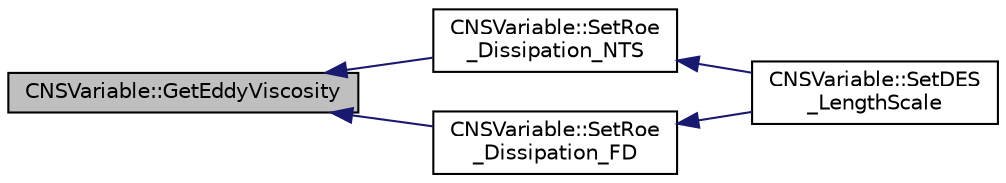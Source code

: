digraph "CNSVariable::GetEddyViscosity"
{
  edge [fontname="Helvetica",fontsize="10",labelfontname="Helvetica",labelfontsize="10"];
  node [fontname="Helvetica",fontsize="10",shape=record];
  rankdir="LR";
  Node10 [label="CNSVariable::GetEddyViscosity",height=0.2,width=0.4,color="black", fillcolor="grey75", style="filled", fontcolor="black"];
  Node10 -> Node11 [dir="back",color="midnightblue",fontsize="10",style="solid",fontname="Helvetica"];
  Node11 [label="CNSVariable::SetRoe\l_Dissipation_NTS",height=0.2,width=0.4,color="black", fillcolor="white", style="filled",URL="$class_c_n_s_variable.html#ae8391103a386186f112deaa91e04cee7",tooltip="Set the new solution for Roe Dissipation. "];
  Node11 -> Node12 [dir="back",color="midnightblue",fontsize="10",style="solid",fontname="Helvetica"];
  Node12 [label="CNSVariable::SetDES\l_LengthScale",height=0.2,width=0.4,color="black", fillcolor="white", style="filled",URL="$class_c_n_s_variable.html#aca7fe9700e82ef10f56502f373c397e5",tooltip="Set the DES Length Scale. "];
  Node10 -> Node13 [dir="back",color="midnightblue",fontsize="10",style="solid",fontname="Helvetica"];
  Node13 [label="CNSVariable::SetRoe\l_Dissipation_FD",height=0.2,width=0.4,color="black", fillcolor="white", style="filled",URL="$class_c_n_s_variable.html#a71e190265f85ef8f0cb414275dba59f7",tooltip="Set the new solution for Roe Dissipation. "];
  Node13 -> Node12 [dir="back",color="midnightblue",fontsize="10",style="solid",fontname="Helvetica"];
}
